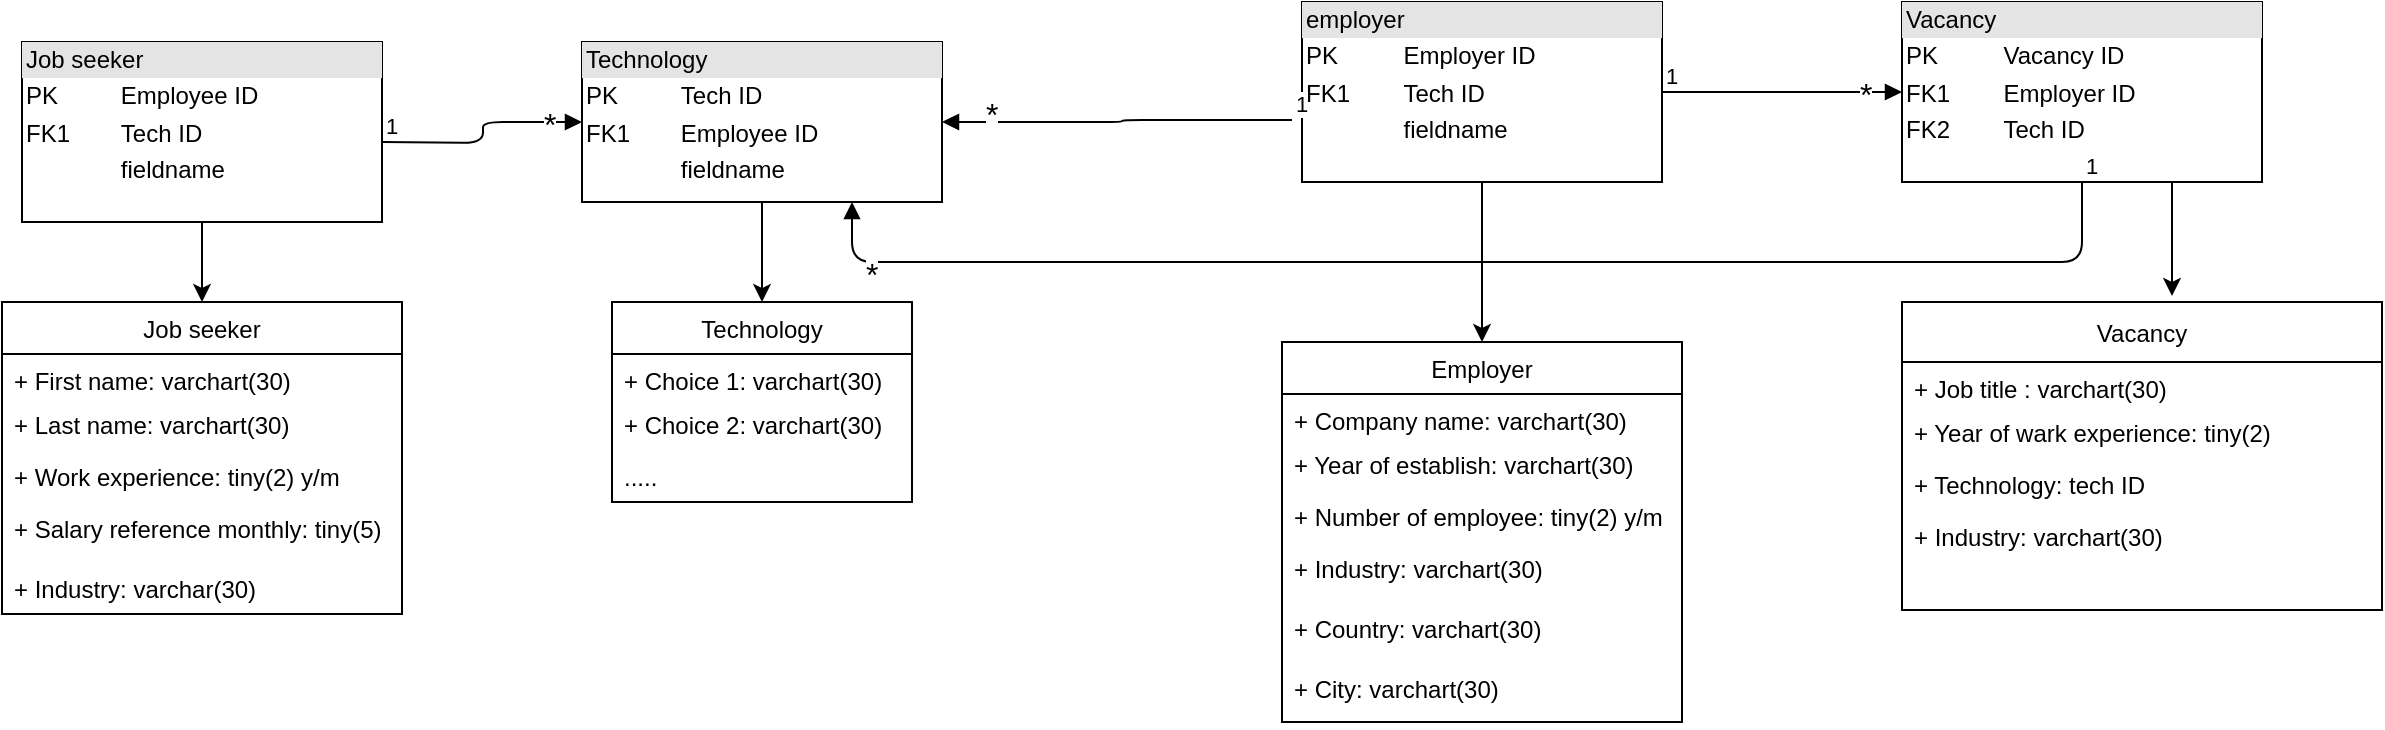 <mxfile version="14.5.7" type="github"><diagram id="AB1uB7CerB3Vx_-VhuWr" name="Page-1"><mxGraphModel dx="1186" dy="812" grid="1" gridSize="10" guides="1" tooltips="1" connect="1" arrows="1" fold="1" page="1" pageScale="1" pageWidth="827" pageHeight="1169" math="0" shadow="0"><root><mxCell id="0"/><mxCell id="1" parent="0"/><mxCell id="_7oCc6JpqNxwkmWPC8Yq-22" style="edgeStyle=orthogonalEdgeStyle;rounded=0;orthogonalLoop=1;jettySize=auto;html=1;entryX=0.5;entryY=0;entryDx=0;entryDy=0;" edge="1" parent="1" source="_7oCc6JpqNxwkmWPC8Yq-1" target="_7oCc6JpqNxwkmWPC8Yq-2"><mxGeometry relative="1" as="geometry"/></mxCell><mxCell id="_7oCc6JpqNxwkmWPC8Yq-1" value="&lt;div style=&quot;box-sizing: border-box ; width: 100% ; background: #e4e4e4 ; padding: 2px&quot;&gt;Job seeker&amp;nbsp;&lt;/div&gt;&lt;table style=&quot;width: 100% ; font-size: 1em&quot; cellpadding=&quot;2&quot; cellspacing=&quot;0&quot;&gt;&lt;tbody&gt;&lt;tr&gt;&lt;td&gt;PK&lt;/td&gt;&lt;td&gt;Employee ID&lt;/td&gt;&lt;/tr&gt;&lt;tr&gt;&lt;td&gt;FK1&lt;/td&gt;&lt;td&gt;Tech ID&lt;/td&gt;&lt;/tr&gt;&lt;tr&gt;&lt;td&gt;&lt;/td&gt;&lt;td&gt;fieldname&lt;/td&gt;&lt;/tr&gt;&lt;/tbody&gt;&lt;/table&gt;" style="verticalAlign=top;align=left;overflow=fill;html=1;" vertex="1" parent="1"><mxGeometry x="170" y="120" width="180" height="90" as="geometry"/></mxCell><mxCell id="_7oCc6JpqNxwkmWPC8Yq-2" value="Job seeker" style="swimlane;fontStyle=0;childLayout=stackLayout;horizontal=1;startSize=26;fillColor=none;horizontalStack=0;resizeParent=1;resizeParentMax=0;resizeLast=0;collapsible=1;marginBottom=0;" vertex="1" parent="1"><mxGeometry x="160" y="250" width="200" height="156" as="geometry"/></mxCell><mxCell id="_7oCc6JpqNxwkmWPC8Yq-3" value="+ First name: varchart(30)" style="text;strokeColor=none;fillColor=none;align=left;verticalAlign=top;spacingLeft=4;spacingRight=4;overflow=hidden;rotatable=0;points=[[0,0.5],[1,0.5]];portConstraint=eastwest;" vertex="1" parent="_7oCc6JpqNxwkmWPC8Yq-2"><mxGeometry y="26" width="200" height="22" as="geometry"/></mxCell><mxCell id="_7oCc6JpqNxwkmWPC8Yq-4" value="+ Last name: varchart(30)" style="text;strokeColor=none;fillColor=none;align=left;verticalAlign=top;spacingLeft=4;spacingRight=4;overflow=hidden;rotatable=0;points=[[0,0.5],[1,0.5]];portConstraint=eastwest;" vertex="1" parent="_7oCc6JpqNxwkmWPC8Yq-2"><mxGeometry y="48" width="200" height="26" as="geometry"/></mxCell><mxCell id="_7oCc6JpqNxwkmWPC8Yq-10" value="+ Work experience: tiny(2) y/m " style="text;strokeColor=none;fillColor=none;align=left;verticalAlign=top;spacingLeft=4;spacingRight=4;overflow=hidden;rotatable=0;points=[[0,0.5],[1,0.5]];portConstraint=eastwest;" vertex="1" parent="_7oCc6JpqNxwkmWPC8Yq-2"><mxGeometry y="74" width="200" height="26" as="geometry"/></mxCell><mxCell id="_7oCc6JpqNxwkmWPC8Yq-5" value="+ Salary reference monthly: tiny(5)  " style="text;strokeColor=none;fillColor=none;align=left;verticalAlign=top;spacingLeft=4;spacingRight=4;overflow=hidden;rotatable=0;points=[[0,0.5],[1,0.5]];portConstraint=eastwest;" vertex="1" parent="_7oCc6JpqNxwkmWPC8Yq-2"><mxGeometry y="100" width="200" height="30" as="geometry"/></mxCell><mxCell id="_7oCc6JpqNxwkmWPC8Yq-38" value="+ Industry: varchar(30)" style="text;strokeColor=none;fillColor=none;align=left;verticalAlign=top;spacingLeft=4;spacingRight=4;overflow=hidden;rotatable=0;points=[[0,0.5],[1,0.5]];portConstraint=eastwest;" vertex="1" parent="_7oCc6JpqNxwkmWPC8Yq-2"><mxGeometry y="130" width="200" height="26" as="geometry"/></mxCell><mxCell id="_7oCc6JpqNxwkmWPC8Yq-12" value="Technology" style="swimlane;fontStyle=0;childLayout=stackLayout;horizontal=1;startSize=26;fillColor=none;horizontalStack=0;resizeParent=1;resizeParentMax=0;resizeLast=0;collapsible=1;marginBottom=0;" vertex="1" parent="1"><mxGeometry x="465" y="250" width="150" height="100" as="geometry"/></mxCell><mxCell id="_7oCc6JpqNxwkmWPC8Yq-13" value="+ Choice 1: varchart(30)" style="text;strokeColor=none;fillColor=none;align=left;verticalAlign=top;spacingLeft=4;spacingRight=4;overflow=hidden;rotatable=0;points=[[0,0.5],[1,0.5]];portConstraint=eastwest;" vertex="1" parent="_7oCc6JpqNxwkmWPC8Yq-12"><mxGeometry y="26" width="150" height="22" as="geometry"/></mxCell><mxCell id="_7oCc6JpqNxwkmWPC8Yq-14" value="+ Choice 2: varchart(30)" style="text;strokeColor=none;fillColor=none;align=left;verticalAlign=top;spacingLeft=4;spacingRight=4;overflow=hidden;rotatable=0;points=[[0,0.5],[1,0.5]];portConstraint=eastwest;" vertex="1" parent="_7oCc6JpqNxwkmWPC8Yq-12"><mxGeometry y="48" width="150" height="26" as="geometry"/></mxCell><mxCell id="_7oCc6JpqNxwkmWPC8Yq-15" value="....." style="text;strokeColor=none;fillColor=none;align=left;verticalAlign=top;spacingLeft=4;spacingRight=4;overflow=hidden;rotatable=0;points=[[0,0.5],[1,0.5]];portConstraint=eastwest;" vertex="1" parent="_7oCc6JpqNxwkmWPC8Yq-12"><mxGeometry y="74" width="150" height="26" as="geometry"/></mxCell><mxCell id="_7oCc6JpqNxwkmWPC8Yq-21" style="edgeStyle=orthogonalEdgeStyle;rounded=0;orthogonalLoop=1;jettySize=auto;html=1;entryX=0.5;entryY=0;entryDx=0;entryDy=0;" edge="1" parent="1" source="_7oCc6JpqNxwkmWPC8Yq-17" target="_7oCc6JpqNxwkmWPC8Yq-12"><mxGeometry relative="1" as="geometry"/></mxCell><mxCell id="_7oCc6JpqNxwkmWPC8Yq-17" value="&lt;div style=&quot;box-sizing: border-box ; width: 100% ; background: #e4e4e4 ; padding: 2px&quot;&gt;Technology&amp;nbsp;&lt;/div&gt;&lt;table style=&quot;width: 100% ; font-size: 1em&quot; cellpadding=&quot;2&quot; cellspacing=&quot;0&quot;&gt;&lt;tbody&gt;&lt;tr&gt;&lt;td&gt;PK&lt;/td&gt;&lt;td&gt;Tech ID&lt;/td&gt;&lt;/tr&gt;&lt;tr&gt;&lt;td&gt;FK1&lt;/td&gt;&lt;td&gt;Employee ID&lt;/td&gt;&lt;/tr&gt;&lt;tr&gt;&lt;td&gt;&lt;/td&gt;&lt;td&gt;fieldname&lt;/td&gt;&lt;/tr&gt;&lt;/tbody&gt;&lt;/table&gt;" style="verticalAlign=top;align=left;overflow=fill;html=1;" vertex="1" parent="1"><mxGeometry x="450" y="120" width="180" height="80" as="geometry"/></mxCell><mxCell id="_7oCc6JpqNxwkmWPC8Yq-18" value="&lt;font style=&quot;font-size: 16px&quot;&gt;*&lt;/font&gt;" style="endArrow=block;endFill=1;html=1;edgeStyle=orthogonalEdgeStyle;align=left;verticalAlign=top;entryX=0;entryY=0.5;entryDx=0;entryDy=0;" edge="1" parent="1" target="_7oCc6JpqNxwkmWPC8Yq-17"><mxGeometry x="0.619" y="15" relative="1" as="geometry"><mxPoint x="350" y="170" as="sourcePoint"/><mxPoint x="430" y="170" as="targetPoint"/><mxPoint as="offset"/></mxGeometry></mxCell><mxCell id="_7oCc6JpqNxwkmWPC8Yq-19" value="1" style="edgeLabel;resizable=0;html=1;align=left;verticalAlign=bottom;" connectable="0" vertex="1" parent="_7oCc6JpqNxwkmWPC8Yq-18"><mxGeometry x="-1" relative="1" as="geometry"/></mxCell><mxCell id="_7oCc6JpqNxwkmWPC8Yq-23" style="edgeStyle=orthogonalEdgeStyle;rounded=0;orthogonalLoop=1;jettySize=auto;html=1;entryX=0.5;entryY=0;entryDx=0;entryDy=0;" edge="1" parent="1" source="_7oCc6JpqNxwkmWPC8Yq-24" target="_7oCc6JpqNxwkmWPC8Yq-25"><mxGeometry relative="1" as="geometry"/></mxCell><mxCell id="_7oCc6JpqNxwkmWPC8Yq-24" value="&lt;div style=&quot;box-sizing: border-box ; width: 100% ; background: #e4e4e4 ; padding: 2px&quot;&gt;employer&amp;nbsp;&lt;/div&gt;&lt;table style=&quot;width: 100% ; font-size: 1em&quot; cellpadding=&quot;2&quot; cellspacing=&quot;0&quot;&gt;&lt;tbody&gt;&lt;tr&gt;&lt;td&gt;PK&lt;/td&gt;&lt;td&gt;Employer ID&lt;/td&gt;&lt;/tr&gt;&lt;tr&gt;&lt;td&gt;FK1&lt;/td&gt;&lt;td&gt;Tech ID&lt;/td&gt;&lt;/tr&gt;&lt;tr&gt;&lt;td&gt;&lt;/td&gt;&lt;td&gt;fieldname&lt;/td&gt;&lt;/tr&gt;&lt;/tbody&gt;&lt;/table&gt;" style="verticalAlign=top;align=left;overflow=fill;html=1;" vertex="1" parent="1"><mxGeometry x="810" y="100" width="180" height="90" as="geometry"/></mxCell><mxCell id="_7oCc6JpqNxwkmWPC8Yq-25" value="Employer" style="swimlane;fontStyle=0;childLayout=stackLayout;horizontal=1;startSize=26;fillColor=none;horizontalStack=0;resizeParent=1;resizeParentMax=0;resizeLast=0;collapsible=1;marginBottom=0;" vertex="1" parent="1"><mxGeometry x="800" y="270" width="200" height="190" as="geometry"/></mxCell><mxCell id="_7oCc6JpqNxwkmWPC8Yq-26" value="+ Company name: varchart(30)" style="text;strokeColor=none;fillColor=none;align=left;verticalAlign=top;spacingLeft=4;spacingRight=4;overflow=hidden;rotatable=0;points=[[0,0.5],[1,0.5]];portConstraint=eastwest;" vertex="1" parent="_7oCc6JpqNxwkmWPC8Yq-25"><mxGeometry y="26" width="200" height="22" as="geometry"/></mxCell><mxCell id="_7oCc6JpqNxwkmWPC8Yq-27" value="+ Year of establish: varchart(30)" style="text;strokeColor=none;fillColor=none;align=left;verticalAlign=top;spacingLeft=4;spacingRight=4;overflow=hidden;rotatable=0;points=[[0,0.5],[1,0.5]];portConstraint=eastwest;" vertex="1" parent="_7oCc6JpqNxwkmWPC8Yq-25"><mxGeometry y="48" width="200" height="26" as="geometry"/></mxCell><mxCell id="_7oCc6JpqNxwkmWPC8Yq-28" value="+ Number of employee: tiny(2) y/m " style="text;strokeColor=none;fillColor=none;align=left;verticalAlign=top;spacingLeft=4;spacingRight=4;overflow=hidden;rotatable=0;points=[[0,0.5],[1,0.5]];portConstraint=eastwest;" vertex="1" parent="_7oCc6JpqNxwkmWPC8Yq-25"><mxGeometry y="74" width="200" height="26" as="geometry"/></mxCell><mxCell id="_7oCc6JpqNxwkmWPC8Yq-29" value="+ Industry: varchart(30)" style="text;strokeColor=none;fillColor=none;align=left;verticalAlign=top;spacingLeft=4;spacingRight=4;overflow=hidden;rotatable=0;points=[[0,0.5],[1,0.5]];portConstraint=eastwest;" vertex="1" parent="_7oCc6JpqNxwkmWPC8Yq-25"><mxGeometry y="100" width="200" height="30" as="geometry"/></mxCell><mxCell id="_7oCc6JpqNxwkmWPC8Yq-51" value="+ Country: varchart(30)" style="text;strokeColor=none;fillColor=none;align=left;verticalAlign=top;spacingLeft=4;spacingRight=4;overflow=hidden;rotatable=0;points=[[0,0.5],[1,0.5]];portConstraint=eastwest;" vertex="1" parent="_7oCc6JpqNxwkmWPC8Yq-25"><mxGeometry y="130" width="200" height="30" as="geometry"/></mxCell><mxCell id="_7oCc6JpqNxwkmWPC8Yq-52" value="+ City: varchart(30)" style="text;strokeColor=none;fillColor=none;align=left;verticalAlign=top;spacingLeft=4;spacingRight=4;overflow=hidden;rotatable=0;points=[[0,0.5],[1,0.5]];portConstraint=eastwest;" vertex="1" parent="_7oCc6JpqNxwkmWPC8Yq-25"><mxGeometry y="160" width="200" height="30" as="geometry"/></mxCell><mxCell id="_7oCc6JpqNxwkmWPC8Yq-36" value="&lt;font style=&quot;font-size: 16px&quot;&gt;*&lt;/font&gt;" style="endArrow=block;endFill=1;html=1;edgeStyle=orthogonalEdgeStyle;align=left;verticalAlign=top;exitX=-0.028;exitY=0.656;exitDx=0;exitDy=0;exitPerimeter=0;entryX=1;entryY=0.5;entryDx=0;entryDy=0;" edge="1" parent="1" target="_7oCc6JpqNxwkmWPC8Yq-17" source="_7oCc6JpqNxwkmWPC8Yq-24"><mxGeometry x="0.773" y="-20" relative="1" as="geometry"><mxPoint x="707" y="159.5" as="sourcePoint"/><mxPoint x="827" y="159.5" as="targetPoint"/><mxPoint as="offset"/></mxGeometry></mxCell><mxCell id="_7oCc6JpqNxwkmWPC8Yq-37" value="1" style="edgeLabel;resizable=0;html=1;align=left;verticalAlign=bottom;" connectable="0" vertex="1" parent="_7oCc6JpqNxwkmWPC8Yq-36"><mxGeometry x="-1" relative="1" as="geometry"/></mxCell><mxCell id="_7oCc6JpqNxwkmWPC8Yq-53" style="edgeStyle=orthogonalEdgeStyle;rounded=0;orthogonalLoop=1;jettySize=auto;html=1;exitX=0.75;exitY=1;exitDx=0;exitDy=0;" edge="1" parent="1" source="_7oCc6JpqNxwkmWPC8Yq-39"><mxGeometry relative="1" as="geometry"><mxPoint x="1245" y="247" as="targetPoint"/></mxGeometry></mxCell><mxCell id="_7oCc6JpqNxwkmWPC8Yq-39" value="&lt;div style=&quot;box-sizing: border-box ; width: 100% ; background: #e4e4e4 ; padding: 2px&quot;&gt;Vacancy&amp;nbsp;&lt;/div&gt;&lt;table style=&quot;width: 100% ; font-size: 1em&quot; cellpadding=&quot;2&quot; cellspacing=&quot;0&quot;&gt;&lt;tbody&gt;&lt;tr&gt;&lt;td&gt;PK&lt;/td&gt;&lt;td&gt;Vacancy ID&lt;/td&gt;&lt;/tr&gt;&lt;tr&gt;&lt;td&gt;FK1&lt;/td&gt;&lt;td&gt;Employer ID&lt;/td&gt;&lt;/tr&gt;&lt;tr&gt;&lt;td&gt;FK2&lt;/td&gt;&lt;td&gt;Tech ID&lt;/td&gt;&lt;/tr&gt;&lt;/tbody&gt;&lt;/table&gt;" style="verticalAlign=top;align=left;overflow=fill;html=1;" vertex="1" parent="1"><mxGeometry x="1110" y="100" width="180" height="90" as="geometry"/></mxCell><mxCell id="_7oCc6JpqNxwkmWPC8Yq-41" value="&lt;font style=&quot;font-size: 16px&quot;&gt;*&lt;/font&gt;" style="endArrow=block;endFill=1;html=1;edgeStyle=orthogonalEdgeStyle;align=left;verticalAlign=top;exitX=1;exitY=0.5;exitDx=0;exitDy=0;entryX=0;entryY=0.5;entryDx=0;entryDy=0;" edge="1" parent="1" source="_7oCc6JpqNxwkmWPC8Yq-24" target="_7oCc6JpqNxwkmWPC8Yq-39"><mxGeometry x="0.619" y="15" relative="1" as="geometry"><mxPoint x="1030" y="220" as="sourcePoint"/><mxPoint x="1110" y="200" as="targetPoint"/><mxPoint as="offset"/><Array as="points"><mxPoint x="1060" y="145"/><mxPoint x="1060" y="145"/></Array></mxGeometry></mxCell><mxCell id="_7oCc6JpqNxwkmWPC8Yq-42" value="1" style="edgeLabel;resizable=0;html=1;align=left;verticalAlign=bottom;" connectable="0" vertex="1" parent="_7oCc6JpqNxwkmWPC8Yq-41"><mxGeometry x="-1" relative="1" as="geometry"/></mxCell><mxCell id="_7oCc6JpqNxwkmWPC8Yq-43" value="&lt;font style=&quot;font-size: 16px&quot;&gt;*&lt;/font&gt;" style="endArrow=block;endFill=1;html=1;edgeStyle=orthogonalEdgeStyle;align=left;verticalAlign=top;entryX=0.75;entryY=1;entryDx=0;entryDy=0;exitX=0.5;exitY=1;exitDx=0;exitDy=0;" edge="1" parent="1" source="_7oCc6JpqNxwkmWPC8Yq-39" target="_7oCc6JpqNxwkmWPC8Yq-17"><mxGeometry x="0.942" y="-5" relative="1" as="geometry"><mxPoint x="690" y="380" as="sourcePoint"/><mxPoint x="770" y="200" as="targetPoint"/><mxPoint as="offset"/><Array as="points"><mxPoint x="1200" y="230"/><mxPoint x="585" y="230"/></Array></mxGeometry></mxCell><mxCell id="_7oCc6JpqNxwkmWPC8Yq-44" value="1" style="edgeLabel;resizable=0;html=1;align=left;verticalAlign=bottom;" connectable="0" vertex="1" parent="_7oCc6JpqNxwkmWPC8Yq-43"><mxGeometry x="-1" relative="1" as="geometry"/></mxCell><mxCell id="_7oCc6JpqNxwkmWPC8Yq-46" value="Vacancy" style="swimlane;fontStyle=0;childLayout=stackLayout;horizontal=1;startSize=30;fillColor=none;horizontalStack=0;resizeParent=1;resizeParentMax=0;resizeLast=0;collapsible=1;marginBottom=0;" vertex="1" parent="1"><mxGeometry x="1110" y="250" width="240" height="154" as="geometry"/></mxCell><mxCell id="_7oCc6JpqNxwkmWPC8Yq-47" value="+ Job title : varchart(30)" style="text;strokeColor=none;fillColor=none;align=left;verticalAlign=top;spacingLeft=4;spacingRight=4;overflow=hidden;rotatable=0;points=[[0,0.5],[1,0.5]];portConstraint=eastwest;" vertex="1" parent="_7oCc6JpqNxwkmWPC8Yq-46"><mxGeometry y="30" width="240" height="22" as="geometry"/></mxCell><mxCell id="_7oCc6JpqNxwkmWPC8Yq-48" value="+ Year of wark experience: tiny(2)" style="text;strokeColor=none;fillColor=none;align=left;verticalAlign=top;spacingLeft=4;spacingRight=4;overflow=hidden;rotatable=0;points=[[0,0.5],[1,0.5]];portConstraint=eastwest;" vertex="1" parent="_7oCc6JpqNxwkmWPC8Yq-46"><mxGeometry y="52" width="240" height="26" as="geometry"/></mxCell><mxCell id="_7oCc6JpqNxwkmWPC8Yq-49" value="+ Technology: tech ID" style="text;strokeColor=none;fillColor=none;align=left;verticalAlign=top;spacingLeft=4;spacingRight=4;overflow=hidden;rotatable=0;points=[[0,0.5],[1,0.5]];portConstraint=eastwest;" vertex="1" parent="_7oCc6JpqNxwkmWPC8Yq-46"><mxGeometry y="78" width="240" height="26" as="geometry"/></mxCell><mxCell id="_7oCc6JpqNxwkmWPC8Yq-50" value="+ Industry: varchart(30)" style="text;strokeColor=none;fillColor=none;align=left;verticalAlign=top;spacingLeft=4;spacingRight=4;overflow=hidden;rotatable=0;points=[[0,0.5],[1,0.5]];portConstraint=eastwest;" vertex="1" parent="_7oCc6JpqNxwkmWPC8Yq-46"><mxGeometry y="104" width="240" height="50" as="geometry"/></mxCell></root></mxGraphModel></diagram></mxfile>